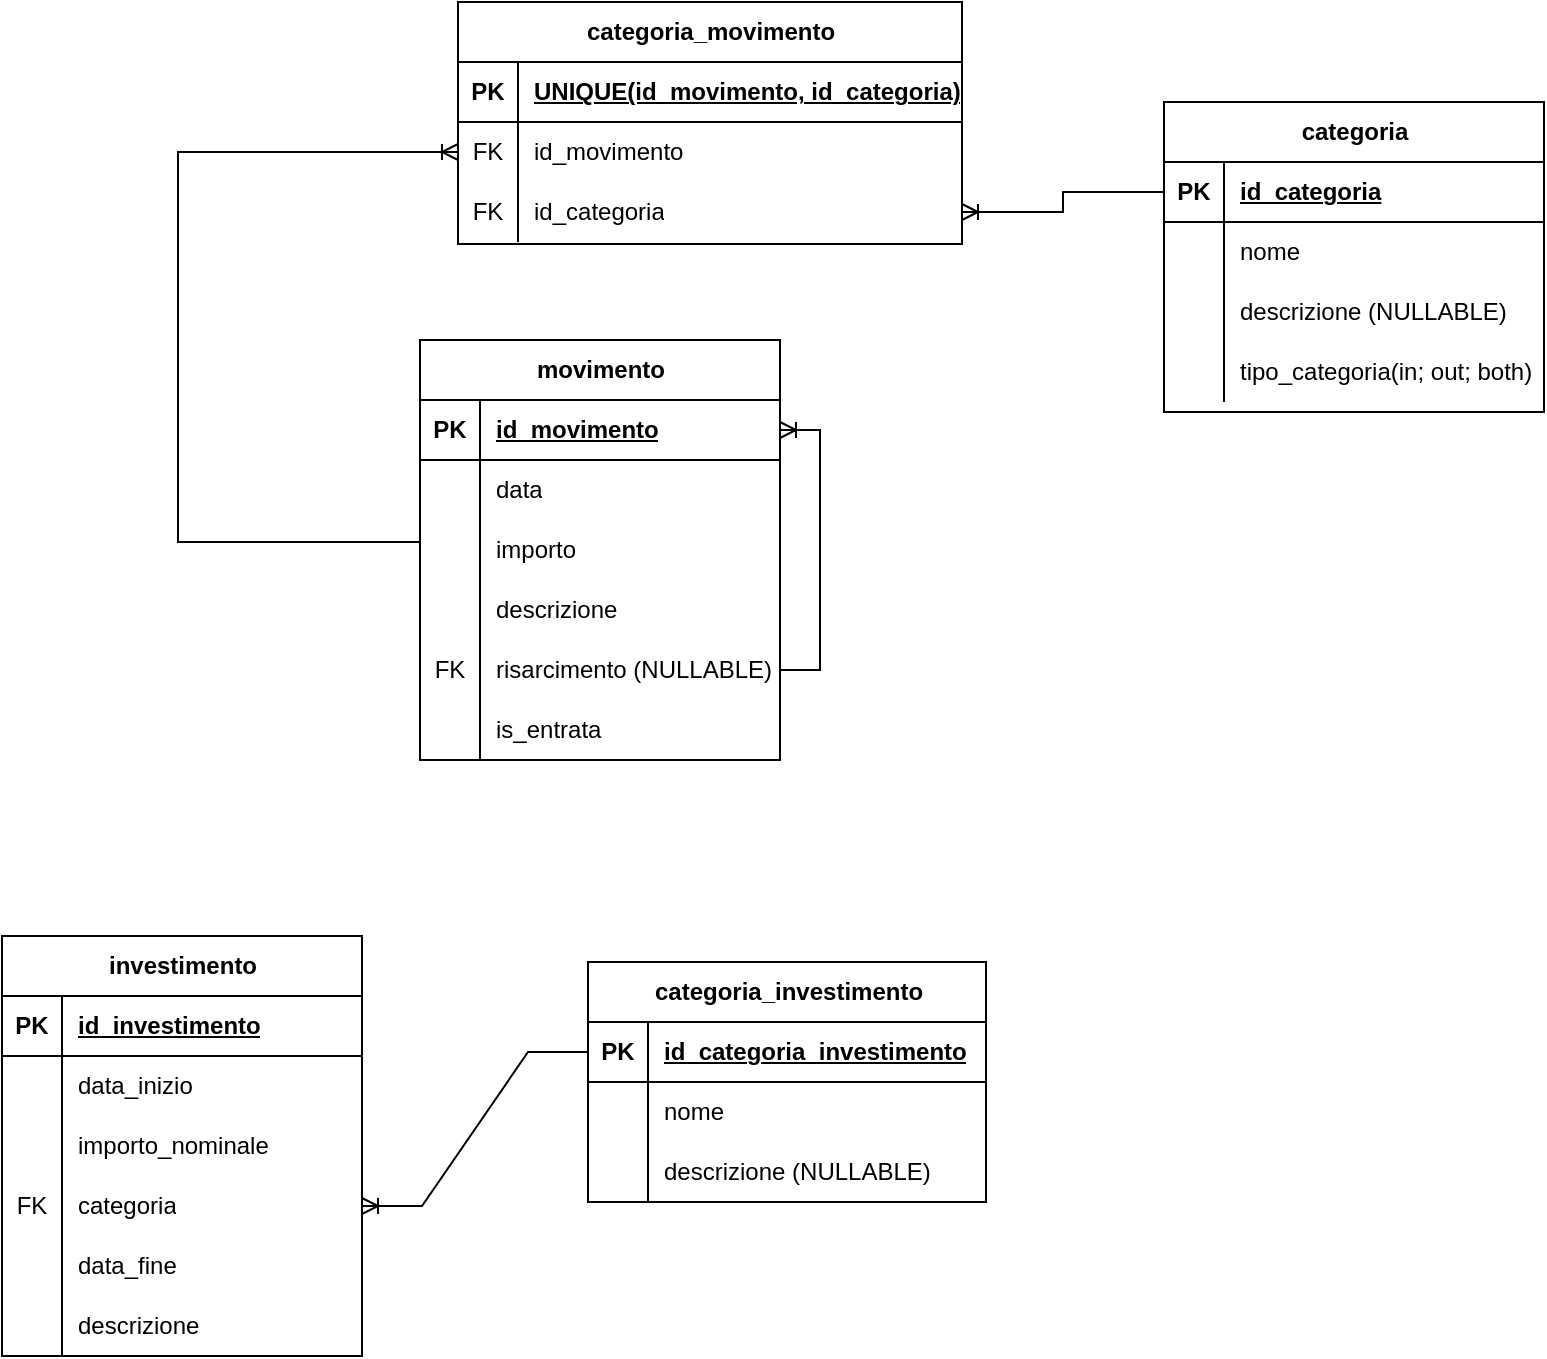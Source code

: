 <mxfile version="20.8.16" type="device"><diagram name="Pagina-1" id="gLdICDKnDoOBDRBeuSgm"><mxGraphModel dx="1434" dy="844" grid="0" gridSize="10" guides="1" tooltips="1" connect="1" arrows="1" fold="1" page="1" pageScale="1" pageWidth="827" pageHeight="1169" math="0" shadow="0"><root><mxCell id="0"/><mxCell id="1" parent="0"/><mxCell id="6j1PNabDuYhqHmHtanBx-16" value="movimento" style="shape=table;startSize=30;container=1;collapsible=1;childLayout=tableLayout;fixedRows=1;rowLines=0;fontStyle=1;align=center;resizeLast=1;html=1;" parent="1" vertex="1"><mxGeometry x="239" y="172" width="180" height="210" as="geometry"/></mxCell><mxCell id="6j1PNabDuYhqHmHtanBx-17" value="" style="shape=tableRow;horizontal=0;startSize=0;swimlaneHead=0;swimlaneBody=0;fillColor=none;collapsible=0;dropTarget=0;points=[[0,0.5],[1,0.5]];portConstraint=eastwest;top=0;left=0;right=0;bottom=1;" parent="6j1PNabDuYhqHmHtanBx-16" vertex="1"><mxGeometry y="30" width="180" height="30" as="geometry"/></mxCell><mxCell id="6j1PNabDuYhqHmHtanBx-18" value="PK" style="shape=partialRectangle;connectable=0;fillColor=none;top=0;left=0;bottom=0;right=0;fontStyle=1;overflow=hidden;whiteSpace=wrap;html=1;" parent="6j1PNabDuYhqHmHtanBx-17" vertex="1"><mxGeometry width="30" height="30" as="geometry"><mxRectangle width="30" height="30" as="alternateBounds"/></mxGeometry></mxCell><mxCell id="6j1PNabDuYhqHmHtanBx-19" value="id_movimento" style="shape=partialRectangle;connectable=0;fillColor=none;top=0;left=0;bottom=0;right=0;align=left;spacingLeft=6;fontStyle=5;overflow=hidden;whiteSpace=wrap;html=1;" parent="6j1PNabDuYhqHmHtanBx-17" vertex="1"><mxGeometry x="30" width="150" height="30" as="geometry"><mxRectangle width="150" height="30" as="alternateBounds"/></mxGeometry></mxCell><mxCell id="6j1PNabDuYhqHmHtanBx-20" value="" style="shape=tableRow;horizontal=0;startSize=0;swimlaneHead=0;swimlaneBody=0;fillColor=none;collapsible=0;dropTarget=0;points=[[0,0.5],[1,0.5]];portConstraint=eastwest;top=0;left=0;right=0;bottom=0;" parent="6j1PNabDuYhqHmHtanBx-16" vertex="1"><mxGeometry y="60" width="180" height="30" as="geometry"/></mxCell><mxCell id="6j1PNabDuYhqHmHtanBx-21" value="" style="shape=partialRectangle;connectable=0;fillColor=none;top=0;left=0;bottom=0;right=0;editable=1;overflow=hidden;whiteSpace=wrap;html=1;" parent="6j1PNabDuYhqHmHtanBx-20" vertex="1"><mxGeometry width="30" height="30" as="geometry"><mxRectangle width="30" height="30" as="alternateBounds"/></mxGeometry></mxCell><mxCell id="6j1PNabDuYhqHmHtanBx-22" value="data" style="shape=partialRectangle;connectable=0;fillColor=none;top=0;left=0;bottom=0;right=0;align=left;spacingLeft=6;overflow=hidden;whiteSpace=wrap;html=1;" parent="6j1PNabDuYhqHmHtanBx-20" vertex="1"><mxGeometry x="30" width="150" height="30" as="geometry"><mxRectangle width="150" height="30" as="alternateBounds"/></mxGeometry></mxCell><mxCell id="6j1PNabDuYhqHmHtanBx-23" value="" style="shape=tableRow;horizontal=0;startSize=0;swimlaneHead=0;swimlaneBody=0;fillColor=none;collapsible=0;dropTarget=0;points=[[0,0.5],[1,0.5]];portConstraint=eastwest;top=0;left=0;right=0;bottom=0;" parent="6j1PNabDuYhqHmHtanBx-16" vertex="1"><mxGeometry y="90" width="180" height="30" as="geometry"/></mxCell><mxCell id="6j1PNabDuYhqHmHtanBx-24" value="" style="shape=partialRectangle;connectable=0;fillColor=none;top=0;left=0;bottom=0;right=0;editable=1;overflow=hidden;whiteSpace=wrap;html=1;" parent="6j1PNabDuYhqHmHtanBx-23" vertex="1"><mxGeometry width="30" height="30" as="geometry"><mxRectangle width="30" height="30" as="alternateBounds"/></mxGeometry></mxCell><mxCell id="6j1PNabDuYhqHmHtanBx-25" value="importo" style="shape=partialRectangle;connectable=0;fillColor=none;top=0;left=0;bottom=0;right=0;align=left;spacingLeft=6;overflow=hidden;whiteSpace=wrap;html=1;" parent="6j1PNabDuYhqHmHtanBx-23" vertex="1"><mxGeometry x="30" width="150" height="30" as="geometry"><mxRectangle width="150" height="30" as="alternateBounds"/></mxGeometry></mxCell><mxCell id="6j1PNabDuYhqHmHtanBx-149" style="shape=tableRow;horizontal=0;startSize=0;swimlaneHead=0;swimlaneBody=0;fillColor=none;collapsible=0;dropTarget=0;points=[[0,0.5],[1,0.5]];portConstraint=eastwest;top=0;left=0;right=0;bottom=0;" parent="6j1PNabDuYhqHmHtanBx-16" vertex="1"><mxGeometry y="120" width="180" height="30" as="geometry"/></mxCell><mxCell id="6j1PNabDuYhqHmHtanBx-150" style="shape=partialRectangle;connectable=0;fillColor=none;top=0;left=0;bottom=0;right=0;editable=1;overflow=hidden;whiteSpace=wrap;html=1;" parent="6j1PNabDuYhqHmHtanBx-149" vertex="1"><mxGeometry width="30" height="30" as="geometry"><mxRectangle width="30" height="30" as="alternateBounds"/></mxGeometry></mxCell><mxCell id="6j1PNabDuYhqHmHtanBx-151" value="descrizione" style="shape=partialRectangle;connectable=0;fillColor=none;top=0;left=0;bottom=0;right=0;align=left;spacingLeft=6;overflow=hidden;whiteSpace=wrap;html=1;" parent="6j1PNabDuYhqHmHtanBx-149" vertex="1"><mxGeometry x="30" width="150" height="30" as="geometry"><mxRectangle width="150" height="30" as="alternateBounds"/></mxGeometry></mxCell><mxCell id="iELawTPkx-674jfvepgr-1" style="edgeStyle=orthogonalEdgeStyle;rounded=0;orthogonalLoop=1;jettySize=auto;html=1;entryX=1;entryY=0.5;entryDx=0;entryDy=0;exitX=1;exitY=0.5;exitDx=0;exitDy=0;endArrow=ERoneToMany;endFill=0;startArrow=none;startFill=0;" edge="1" parent="6j1PNabDuYhqHmHtanBx-16" source="n3xjSGd2jIdMW5P3OytB-36" target="6j1PNabDuYhqHmHtanBx-17"><mxGeometry relative="1" as="geometry"/></mxCell><mxCell id="n3xjSGd2jIdMW5P3OytB-36" style="shape=tableRow;horizontal=0;startSize=0;swimlaneHead=0;swimlaneBody=0;fillColor=none;collapsible=0;dropTarget=0;points=[[0,0.5],[1,0.5]];portConstraint=eastwest;top=0;left=0;right=0;bottom=0;" parent="6j1PNabDuYhqHmHtanBx-16" vertex="1"><mxGeometry y="150" width="180" height="30" as="geometry"/></mxCell><mxCell id="n3xjSGd2jIdMW5P3OytB-37" value="FK" style="shape=partialRectangle;connectable=0;fillColor=none;top=0;left=0;bottom=0;right=0;editable=1;overflow=hidden;whiteSpace=wrap;html=1;" parent="n3xjSGd2jIdMW5P3OytB-36" vertex="1"><mxGeometry width="30" height="30" as="geometry"><mxRectangle width="30" height="30" as="alternateBounds"/></mxGeometry></mxCell><mxCell id="n3xjSGd2jIdMW5P3OytB-38" value="risarcimento (NULLABLE)" style="shape=partialRectangle;connectable=0;fillColor=none;top=0;left=0;bottom=0;right=0;align=left;spacingLeft=6;overflow=hidden;whiteSpace=wrap;html=1;" parent="n3xjSGd2jIdMW5P3OytB-36" vertex="1"><mxGeometry x="30" width="150" height="30" as="geometry"><mxRectangle width="150" height="30" as="alternateBounds"/></mxGeometry></mxCell><mxCell id="iELawTPkx-674jfvepgr-2" style="shape=tableRow;horizontal=0;startSize=0;swimlaneHead=0;swimlaneBody=0;fillColor=none;collapsible=0;dropTarget=0;points=[[0,0.5],[1,0.5]];portConstraint=eastwest;top=0;left=0;right=0;bottom=0;" vertex="1" parent="6j1PNabDuYhqHmHtanBx-16"><mxGeometry y="180" width="180" height="30" as="geometry"/></mxCell><mxCell id="iELawTPkx-674jfvepgr-3" style="shape=partialRectangle;connectable=0;fillColor=none;top=0;left=0;bottom=0;right=0;editable=1;overflow=hidden;whiteSpace=wrap;html=1;" vertex="1" parent="iELawTPkx-674jfvepgr-2"><mxGeometry width="30" height="30" as="geometry"><mxRectangle width="30" height="30" as="alternateBounds"/></mxGeometry></mxCell><mxCell id="iELawTPkx-674jfvepgr-4" value="is_entrata" style="shape=partialRectangle;connectable=0;fillColor=none;top=0;left=0;bottom=0;right=0;align=left;spacingLeft=6;overflow=hidden;whiteSpace=wrap;html=1;" vertex="1" parent="iELawTPkx-674jfvepgr-2"><mxGeometry x="30" width="150" height="30" as="geometry"><mxRectangle width="150" height="30" as="alternateBounds"/></mxGeometry></mxCell><mxCell id="6j1PNabDuYhqHmHtanBx-61" value="categoria" style="shape=table;startSize=30;container=1;collapsible=1;childLayout=tableLayout;fixedRows=1;rowLines=0;fontStyle=1;align=center;resizeLast=1;html=1;" parent="1" vertex="1"><mxGeometry x="611" y="53" width="190" height="155" as="geometry"/></mxCell><mxCell id="6j1PNabDuYhqHmHtanBx-62" value="" style="shape=tableRow;horizontal=0;startSize=0;swimlaneHead=0;swimlaneBody=0;fillColor=none;collapsible=0;dropTarget=0;points=[[0,0.5],[1,0.5]];portConstraint=eastwest;top=0;left=0;right=0;bottom=1;" parent="6j1PNabDuYhqHmHtanBx-61" vertex="1"><mxGeometry y="30" width="190" height="30" as="geometry"/></mxCell><mxCell id="6j1PNabDuYhqHmHtanBx-63" value="PK" style="shape=partialRectangle;connectable=0;fillColor=none;top=0;left=0;bottom=0;right=0;fontStyle=1;overflow=hidden;whiteSpace=wrap;html=1;" parent="6j1PNabDuYhqHmHtanBx-62" vertex="1"><mxGeometry width="30" height="30" as="geometry"><mxRectangle width="30" height="30" as="alternateBounds"/></mxGeometry></mxCell><mxCell id="6j1PNabDuYhqHmHtanBx-64" value="id_categoria" style="shape=partialRectangle;connectable=0;fillColor=none;top=0;left=0;bottom=0;right=0;align=left;spacingLeft=6;fontStyle=5;overflow=hidden;whiteSpace=wrap;html=1;" parent="6j1PNabDuYhqHmHtanBx-62" vertex="1"><mxGeometry x="30" width="160" height="30" as="geometry"><mxRectangle width="160" height="30" as="alternateBounds"/></mxGeometry></mxCell><mxCell id="6j1PNabDuYhqHmHtanBx-65" value="" style="shape=tableRow;horizontal=0;startSize=0;swimlaneHead=0;swimlaneBody=0;fillColor=none;collapsible=0;dropTarget=0;points=[[0,0.5],[1,0.5]];portConstraint=eastwest;top=0;left=0;right=0;bottom=0;" parent="6j1PNabDuYhqHmHtanBx-61" vertex="1"><mxGeometry y="60" width="190" height="30" as="geometry"/></mxCell><mxCell id="6j1PNabDuYhqHmHtanBx-66" value="" style="shape=partialRectangle;connectable=0;fillColor=none;top=0;left=0;bottom=0;right=0;editable=1;overflow=hidden;whiteSpace=wrap;html=1;" parent="6j1PNabDuYhqHmHtanBx-65" vertex="1"><mxGeometry width="30" height="30" as="geometry"><mxRectangle width="30" height="30" as="alternateBounds"/></mxGeometry></mxCell><mxCell id="6j1PNabDuYhqHmHtanBx-67" value="nome" style="shape=partialRectangle;connectable=0;fillColor=none;top=0;left=0;bottom=0;right=0;align=left;spacingLeft=6;overflow=hidden;whiteSpace=wrap;html=1;" parent="6j1PNabDuYhqHmHtanBx-65" vertex="1"><mxGeometry x="30" width="160" height="30" as="geometry"><mxRectangle width="160" height="30" as="alternateBounds"/></mxGeometry></mxCell><mxCell id="6j1PNabDuYhqHmHtanBx-68" value="" style="shape=tableRow;horizontal=0;startSize=0;swimlaneHead=0;swimlaneBody=0;fillColor=none;collapsible=0;dropTarget=0;points=[[0,0.5],[1,0.5]];portConstraint=eastwest;top=0;left=0;right=0;bottom=0;" parent="6j1PNabDuYhqHmHtanBx-61" vertex="1"><mxGeometry y="90" width="190" height="30" as="geometry"/></mxCell><mxCell id="6j1PNabDuYhqHmHtanBx-69" value="" style="shape=partialRectangle;connectable=0;fillColor=none;top=0;left=0;bottom=0;right=0;editable=1;overflow=hidden;whiteSpace=wrap;html=1;" parent="6j1PNabDuYhqHmHtanBx-68" vertex="1"><mxGeometry width="30" height="30" as="geometry"><mxRectangle width="30" height="30" as="alternateBounds"/></mxGeometry></mxCell><mxCell id="6j1PNabDuYhqHmHtanBx-70" value="descrizione (NULLABLE)" style="shape=partialRectangle;connectable=0;fillColor=none;top=0;left=0;bottom=0;right=0;align=left;spacingLeft=6;overflow=hidden;whiteSpace=wrap;html=1;" parent="6j1PNabDuYhqHmHtanBx-68" vertex="1"><mxGeometry x="30" width="160" height="30" as="geometry"><mxRectangle width="160" height="30" as="alternateBounds"/></mxGeometry></mxCell><mxCell id="n3xjSGd2jIdMW5P3OytB-1" style="shape=tableRow;horizontal=0;startSize=0;swimlaneHead=0;swimlaneBody=0;fillColor=none;collapsible=0;dropTarget=0;points=[[0,0.5],[1,0.5]];portConstraint=eastwest;top=0;left=0;right=0;bottom=0;" parent="6j1PNabDuYhqHmHtanBx-61" vertex="1"><mxGeometry y="120" width="190" height="30" as="geometry"/></mxCell><mxCell id="n3xjSGd2jIdMW5P3OytB-2" style="shape=partialRectangle;connectable=0;fillColor=none;top=0;left=0;bottom=0;right=0;editable=1;overflow=hidden;whiteSpace=wrap;html=1;" parent="n3xjSGd2jIdMW5P3OytB-1" vertex="1"><mxGeometry width="30" height="30" as="geometry"><mxRectangle width="30" height="30" as="alternateBounds"/></mxGeometry></mxCell><mxCell id="n3xjSGd2jIdMW5P3OytB-3" value="tipo_categoria(in; out; both)" style="shape=partialRectangle;connectable=0;fillColor=none;top=0;left=0;bottom=0;right=0;align=left;spacingLeft=6;overflow=hidden;whiteSpace=wrap;html=1;" parent="n3xjSGd2jIdMW5P3OytB-1" vertex="1"><mxGeometry x="30" width="160" height="30" as="geometry"><mxRectangle width="160" height="30" as="alternateBounds"/></mxGeometry></mxCell><mxCell id="6j1PNabDuYhqHmHtanBx-105" value="investimento" style="shape=table;startSize=30;container=1;collapsible=1;childLayout=tableLayout;fixedRows=1;rowLines=0;fontStyle=1;align=center;resizeLast=1;html=1;" parent="1" vertex="1"><mxGeometry x="30" y="470" width="180" height="210" as="geometry"/></mxCell><mxCell id="6j1PNabDuYhqHmHtanBx-106" value="" style="shape=tableRow;horizontal=0;startSize=0;swimlaneHead=0;swimlaneBody=0;fillColor=none;collapsible=0;dropTarget=0;points=[[0,0.5],[1,0.5]];portConstraint=eastwest;top=0;left=0;right=0;bottom=1;" parent="6j1PNabDuYhqHmHtanBx-105" vertex="1"><mxGeometry y="30" width="180" height="30" as="geometry"/></mxCell><mxCell id="6j1PNabDuYhqHmHtanBx-107" value="PK" style="shape=partialRectangle;connectable=0;fillColor=none;top=0;left=0;bottom=0;right=0;fontStyle=1;overflow=hidden;whiteSpace=wrap;html=1;" parent="6j1PNabDuYhqHmHtanBx-106" vertex="1"><mxGeometry width="30" height="30" as="geometry"><mxRectangle width="30" height="30" as="alternateBounds"/></mxGeometry></mxCell><mxCell id="6j1PNabDuYhqHmHtanBx-108" value="id_investimento" style="shape=partialRectangle;connectable=0;fillColor=none;top=0;left=0;bottom=0;right=0;align=left;spacingLeft=6;fontStyle=5;overflow=hidden;whiteSpace=wrap;html=1;" parent="6j1PNabDuYhqHmHtanBx-106" vertex="1"><mxGeometry x="30" width="150" height="30" as="geometry"><mxRectangle width="150" height="30" as="alternateBounds"/></mxGeometry></mxCell><mxCell id="6j1PNabDuYhqHmHtanBx-109" value="" style="shape=tableRow;horizontal=0;startSize=0;swimlaneHead=0;swimlaneBody=0;fillColor=none;collapsible=0;dropTarget=0;points=[[0,0.5],[1,0.5]];portConstraint=eastwest;top=0;left=0;right=0;bottom=0;" parent="6j1PNabDuYhqHmHtanBx-105" vertex="1"><mxGeometry y="60" width="180" height="30" as="geometry"/></mxCell><mxCell id="6j1PNabDuYhqHmHtanBx-110" value="" style="shape=partialRectangle;connectable=0;fillColor=none;top=0;left=0;bottom=0;right=0;editable=1;overflow=hidden;whiteSpace=wrap;html=1;" parent="6j1PNabDuYhqHmHtanBx-109" vertex="1"><mxGeometry width="30" height="30" as="geometry"><mxRectangle width="30" height="30" as="alternateBounds"/></mxGeometry></mxCell><mxCell id="6j1PNabDuYhqHmHtanBx-111" value="data_inizio" style="shape=partialRectangle;connectable=0;fillColor=none;top=0;left=0;bottom=0;right=0;align=left;spacingLeft=6;overflow=hidden;whiteSpace=wrap;html=1;" parent="6j1PNabDuYhqHmHtanBx-109" vertex="1"><mxGeometry x="30" width="150" height="30" as="geometry"><mxRectangle width="150" height="30" as="alternateBounds"/></mxGeometry></mxCell><mxCell id="6j1PNabDuYhqHmHtanBx-112" value="" style="shape=tableRow;horizontal=0;startSize=0;swimlaneHead=0;swimlaneBody=0;fillColor=none;collapsible=0;dropTarget=0;points=[[0,0.5],[1,0.5]];portConstraint=eastwest;top=0;left=0;right=0;bottom=0;" parent="6j1PNabDuYhqHmHtanBx-105" vertex="1"><mxGeometry y="90" width="180" height="30" as="geometry"/></mxCell><mxCell id="6j1PNabDuYhqHmHtanBx-113" value="" style="shape=partialRectangle;connectable=0;fillColor=none;top=0;left=0;bottom=0;right=0;editable=1;overflow=hidden;whiteSpace=wrap;html=1;" parent="6j1PNabDuYhqHmHtanBx-112" vertex="1"><mxGeometry width="30" height="30" as="geometry"><mxRectangle width="30" height="30" as="alternateBounds"/></mxGeometry></mxCell><mxCell id="6j1PNabDuYhqHmHtanBx-114" value="importo_nominale" style="shape=partialRectangle;connectable=0;fillColor=none;top=0;left=0;bottom=0;right=0;align=left;spacingLeft=6;overflow=hidden;whiteSpace=wrap;html=1;" parent="6j1PNabDuYhqHmHtanBx-112" vertex="1"><mxGeometry x="30" width="150" height="30" as="geometry"><mxRectangle width="150" height="30" as="alternateBounds"/></mxGeometry></mxCell><mxCell id="6j1PNabDuYhqHmHtanBx-115" value="" style="shape=tableRow;horizontal=0;startSize=0;swimlaneHead=0;swimlaneBody=0;fillColor=none;collapsible=0;dropTarget=0;points=[[0,0.5],[1,0.5]];portConstraint=eastwest;top=0;left=0;right=0;bottom=0;" parent="6j1PNabDuYhqHmHtanBx-105" vertex="1"><mxGeometry y="120" width="180" height="30" as="geometry"/></mxCell><mxCell id="6j1PNabDuYhqHmHtanBx-116" value="FK" style="shape=partialRectangle;connectable=0;fillColor=none;top=0;left=0;bottom=0;right=0;editable=1;overflow=hidden;whiteSpace=wrap;html=1;" parent="6j1PNabDuYhqHmHtanBx-115" vertex="1"><mxGeometry width="30" height="30" as="geometry"><mxRectangle width="30" height="30" as="alternateBounds"/></mxGeometry></mxCell><mxCell id="6j1PNabDuYhqHmHtanBx-117" value="categoria" style="shape=partialRectangle;connectable=0;fillColor=none;top=0;left=0;bottom=0;right=0;align=left;spacingLeft=6;overflow=hidden;whiteSpace=wrap;html=1;" parent="6j1PNabDuYhqHmHtanBx-115" vertex="1"><mxGeometry x="30" width="150" height="30" as="geometry"><mxRectangle width="150" height="30" as="alternateBounds"/></mxGeometry></mxCell><mxCell id="6j1PNabDuYhqHmHtanBx-122" style="shape=tableRow;horizontal=0;startSize=0;swimlaneHead=0;swimlaneBody=0;fillColor=none;collapsible=0;dropTarget=0;points=[[0,0.5],[1,0.5]];portConstraint=eastwest;top=0;left=0;right=0;bottom=0;" parent="6j1PNabDuYhqHmHtanBx-105" vertex="1"><mxGeometry y="150" width="180" height="30" as="geometry"/></mxCell><mxCell id="6j1PNabDuYhqHmHtanBx-123" style="shape=partialRectangle;connectable=0;fillColor=none;top=0;left=0;bottom=0;right=0;editable=1;overflow=hidden;whiteSpace=wrap;html=1;" parent="6j1PNabDuYhqHmHtanBx-122" vertex="1"><mxGeometry width="30" height="30" as="geometry"><mxRectangle width="30" height="30" as="alternateBounds"/></mxGeometry></mxCell><mxCell id="6j1PNabDuYhqHmHtanBx-124" value="data_fine" style="shape=partialRectangle;connectable=0;fillColor=none;top=0;left=0;bottom=0;right=0;align=left;spacingLeft=6;overflow=hidden;whiteSpace=wrap;html=1;" parent="6j1PNabDuYhqHmHtanBx-122" vertex="1"><mxGeometry x="30" width="150" height="30" as="geometry"><mxRectangle width="150" height="30" as="alternateBounds"/></mxGeometry></mxCell><mxCell id="6j1PNabDuYhqHmHtanBx-125" style="shape=tableRow;horizontal=0;startSize=0;swimlaneHead=0;swimlaneBody=0;fillColor=none;collapsible=0;dropTarget=0;points=[[0,0.5],[1,0.5]];portConstraint=eastwest;top=0;left=0;right=0;bottom=0;" parent="6j1PNabDuYhqHmHtanBx-105" vertex="1"><mxGeometry y="180" width="180" height="30" as="geometry"/></mxCell><mxCell id="6j1PNabDuYhqHmHtanBx-126" style="shape=partialRectangle;connectable=0;fillColor=none;top=0;left=0;bottom=0;right=0;editable=1;overflow=hidden;whiteSpace=wrap;html=1;" parent="6j1PNabDuYhqHmHtanBx-125" vertex="1"><mxGeometry width="30" height="30" as="geometry"><mxRectangle width="30" height="30" as="alternateBounds"/></mxGeometry></mxCell><mxCell id="6j1PNabDuYhqHmHtanBx-127" value="descrizione" style="shape=partialRectangle;connectable=0;fillColor=none;top=0;left=0;bottom=0;right=0;align=left;spacingLeft=6;overflow=hidden;whiteSpace=wrap;html=1;" parent="6j1PNabDuYhqHmHtanBx-125" vertex="1"><mxGeometry x="30" width="150" height="30" as="geometry"><mxRectangle width="150" height="30" as="alternateBounds"/></mxGeometry></mxCell><mxCell id="6j1PNabDuYhqHmHtanBx-128" value="categoria_investimento" style="shape=table;startSize=30;container=1;collapsible=1;childLayout=tableLayout;fixedRows=1;rowLines=0;fontStyle=1;align=center;resizeLast=1;html=1;" parent="1" vertex="1"><mxGeometry x="323" y="483" width="199" height="120" as="geometry"/></mxCell><mxCell id="6j1PNabDuYhqHmHtanBx-129" value="" style="shape=tableRow;horizontal=0;startSize=0;swimlaneHead=0;swimlaneBody=0;fillColor=none;collapsible=0;dropTarget=0;points=[[0,0.5],[1,0.5]];portConstraint=eastwest;top=0;left=0;right=0;bottom=1;" parent="6j1PNabDuYhqHmHtanBx-128" vertex="1"><mxGeometry y="30" width="199" height="30" as="geometry"/></mxCell><mxCell id="6j1PNabDuYhqHmHtanBx-130" value="PK" style="shape=partialRectangle;connectable=0;fillColor=none;top=0;left=0;bottom=0;right=0;fontStyle=1;overflow=hidden;whiteSpace=wrap;html=1;" parent="6j1PNabDuYhqHmHtanBx-129" vertex="1"><mxGeometry width="30" height="30" as="geometry"><mxRectangle width="30" height="30" as="alternateBounds"/></mxGeometry></mxCell><mxCell id="6j1PNabDuYhqHmHtanBx-131" value="id_categoria_investimento" style="shape=partialRectangle;connectable=0;fillColor=none;top=0;left=0;bottom=0;right=0;align=left;spacingLeft=6;fontStyle=5;overflow=hidden;whiteSpace=wrap;html=1;" parent="6j1PNabDuYhqHmHtanBx-129" vertex="1"><mxGeometry x="30" width="169" height="30" as="geometry"><mxRectangle width="169" height="30" as="alternateBounds"/></mxGeometry></mxCell><mxCell id="6j1PNabDuYhqHmHtanBx-132" value="" style="shape=tableRow;horizontal=0;startSize=0;swimlaneHead=0;swimlaneBody=0;fillColor=none;collapsible=0;dropTarget=0;points=[[0,0.5],[1,0.5]];portConstraint=eastwest;top=0;left=0;right=0;bottom=0;" parent="6j1PNabDuYhqHmHtanBx-128" vertex="1"><mxGeometry y="60" width="199" height="30" as="geometry"/></mxCell><mxCell id="6j1PNabDuYhqHmHtanBx-133" value="" style="shape=partialRectangle;connectable=0;fillColor=none;top=0;left=0;bottom=0;right=0;editable=1;overflow=hidden;whiteSpace=wrap;html=1;" parent="6j1PNabDuYhqHmHtanBx-132" vertex="1"><mxGeometry width="30" height="30" as="geometry"><mxRectangle width="30" height="30" as="alternateBounds"/></mxGeometry></mxCell><mxCell id="6j1PNabDuYhqHmHtanBx-134" value="nome" style="shape=partialRectangle;connectable=0;fillColor=none;top=0;left=0;bottom=0;right=0;align=left;spacingLeft=6;overflow=hidden;whiteSpace=wrap;html=1;" parent="6j1PNabDuYhqHmHtanBx-132" vertex="1"><mxGeometry x="30" width="169" height="30" as="geometry"><mxRectangle width="169" height="30" as="alternateBounds"/></mxGeometry></mxCell><mxCell id="6j1PNabDuYhqHmHtanBx-141" style="shape=tableRow;horizontal=0;startSize=0;swimlaneHead=0;swimlaneBody=0;fillColor=none;collapsible=0;dropTarget=0;points=[[0,0.5],[1,0.5]];portConstraint=eastwest;top=0;left=0;right=0;bottom=0;" parent="6j1PNabDuYhqHmHtanBx-128" vertex="1"><mxGeometry y="90" width="199" height="30" as="geometry"/></mxCell><mxCell id="6j1PNabDuYhqHmHtanBx-142" style="shape=partialRectangle;connectable=0;fillColor=none;top=0;left=0;bottom=0;right=0;editable=1;overflow=hidden;whiteSpace=wrap;html=1;" parent="6j1PNabDuYhqHmHtanBx-141" vertex="1"><mxGeometry width="30" height="30" as="geometry"><mxRectangle width="30" height="30" as="alternateBounds"/></mxGeometry></mxCell><mxCell id="6j1PNabDuYhqHmHtanBx-143" value="descrizione (NULLABLE)" style="shape=partialRectangle;connectable=0;fillColor=none;top=0;left=0;bottom=0;right=0;align=left;spacingLeft=6;overflow=hidden;whiteSpace=wrap;html=1;" parent="6j1PNabDuYhqHmHtanBx-141" vertex="1"><mxGeometry x="30" width="169" height="30" as="geometry"><mxRectangle width="169" height="30" as="alternateBounds"/></mxGeometry></mxCell><mxCell id="6j1PNabDuYhqHmHtanBx-145" value="" style="edgeStyle=entityRelationEdgeStyle;fontSize=12;html=1;endArrow=ERoneToMany;rounded=0;entryX=1;entryY=0.5;entryDx=0;entryDy=0;exitX=0;exitY=0.5;exitDx=0;exitDy=0;" parent="1" source="6j1PNabDuYhqHmHtanBx-129" target="6j1PNabDuYhqHmHtanBx-115" edge="1"><mxGeometry width="100" height="100" relative="1" as="geometry"><mxPoint x="510" y="700" as="sourcePoint"/><mxPoint x="460" y="440" as="targetPoint"/></mxGeometry></mxCell><mxCell id="o9cpwyNwTLWZ1SQkBP9W-1" value="categoria_movimento" style="shape=table;startSize=30;container=1;collapsible=1;childLayout=tableLayout;fixedRows=1;rowLines=0;fontStyle=1;align=center;resizeLast=1;html=1;" parent="1" vertex="1"><mxGeometry x="258" y="3" width="252" height="121" as="geometry"/></mxCell><mxCell id="o9cpwyNwTLWZ1SQkBP9W-2" value="" style="shape=tableRow;horizontal=0;startSize=0;swimlaneHead=0;swimlaneBody=0;fillColor=none;collapsible=0;dropTarget=0;points=[[0,0.5],[1,0.5]];portConstraint=eastwest;top=0;left=0;right=0;bottom=1;" parent="o9cpwyNwTLWZ1SQkBP9W-1" vertex="1"><mxGeometry y="30" width="252" height="30" as="geometry"/></mxCell><mxCell id="o9cpwyNwTLWZ1SQkBP9W-3" value="PK" style="shape=partialRectangle;connectable=0;fillColor=none;top=0;left=0;bottom=0;right=0;fontStyle=1;overflow=hidden;whiteSpace=wrap;html=1;" parent="o9cpwyNwTLWZ1SQkBP9W-2" vertex="1"><mxGeometry width="30" height="30" as="geometry"><mxRectangle width="30" height="30" as="alternateBounds"/></mxGeometry></mxCell><mxCell id="o9cpwyNwTLWZ1SQkBP9W-4" value="UNIQUE(id_movimento, id_categoria)" style="shape=partialRectangle;connectable=0;fillColor=none;top=0;left=0;bottom=0;right=0;align=left;spacingLeft=6;fontStyle=5;overflow=hidden;whiteSpace=wrap;html=1;" parent="o9cpwyNwTLWZ1SQkBP9W-2" vertex="1"><mxGeometry x="30" width="222" height="30" as="geometry"><mxRectangle width="222" height="30" as="alternateBounds"/></mxGeometry></mxCell><mxCell id="o9cpwyNwTLWZ1SQkBP9W-5" value="" style="shape=tableRow;horizontal=0;startSize=0;swimlaneHead=0;swimlaneBody=0;fillColor=none;collapsible=0;dropTarget=0;points=[[0,0.5],[1,0.5]];portConstraint=eastwest;top=0;left=0;right=0;bottom=0;" parent="o9cpwyNwTLWZ1SQkBP9W-1" vertex="1"><mxGeometry y="60" width="252" height="30" as="geometry"/></mxCell><mxCell id="o9cpwyNwTLWZ1SQkBP9W-6" value="FK" style="shape=partialRectangle;connectable=0;fillColor=none;top=0;left=0;bottom=0;right=0;editable=1;overflow=hidden;whiteSpace=wrap;html=1;" parent="o9cpwyNwTLWZ1SQkBP9W-5" vertex="1"><mxGeometry width="30" height="30" as="geometry"><mxRectangle width="30" height="30" as="alternateBounds"/></mxGeometry></mxCell><mxCell id="o9cpwyNwTLWZ1SQkBP9W-7" value="id_movimento" style="shape=partialRectangle;connectable=0;fillColor=none;top=0;left=0;bottom=0;right=0;align=left;spacingLeft=6;overflow=hidden;whiteSpace=wrap;html=1;" parent="o9cpwyNwTLWZ1SQkBP9W-5" vertex="1"><mxGeometry x="30" width="222" height="30" as="geometry"><mxRectangle width="222" height="30" as="alternateBounds"/></mxGeometry></mxCell><mxCell id="o9cpwyNwTLWZ1SQkBP9W-8" value="" style="shape=tableRow;horizontal=0;startSize=0;swimlaneHead=0;swimlaneBody=0;fillColor=none;collapsible=0;dropTarget=0;points=[[0,0.5],[1,0.5]];portConstraint=eastwest;top=0;left=0;right=0;bottom=0;" parent="o9cpwyNwTLWZ1SQkBP9W-1" vertex="1"><mxGeometry y="90" width="252" height="30" as="geometry"/></mxCell><mxCell id="o9cpwyNwTLWZ1SQkBP9W-9" value="FK" style="shape=partialRectangle;connectable=0;fillColor=none;top=0;left=0;bottom=0;right=0;editable=1;overflow=hidden;whiteSpace=wrap;html=1;" parent="o9cpwyNwTLWZ1SQkBP9W-8" vertex="1"><mxGeometry width="30" height="30" as="geometry"><mxRectangle width="30" height="30" as="alternateBounds"/></mxGeometry></mxCell><mxCell id="o9cpwyNwTLWZ1SQkBP9W-10" value="id_categoria" style="shape=partialRectangle;connectable=0;fillColor=none;top=0;left=0;bottom=0;right=0;align=left;spacingLeft=6;overflow=hidden;whiteSpace=wrap;html=1;" parent="o9cpwyNwTLWZ1SQkBP9W-8" vertex="1"><mxGeometry x="30" width="222" height="30" as="geometry"><mxRectangle width="222" height="30" as="alternateBounds"/></mxGeometry></mxCell><mxCell id="o9cpwyNwTLWZ1SQkBP9W-24" value="" style="edgeStyle=orthogonalEdgeStyle;fontSize=12;html=1;endArrow=none;startArrow=ERoneToMany;rounded=0;entryX=0;entryY=0.5;entryDx=0;entryDy=0;exitX=0;exitY=0.5;exitDx=0;exitDy=0;startFill=0;endFill=0;" parent="1" source="o9cpwyNwTLWZ1SQkBP9W-5" target="6j1PNabDuYhqHmHtanBx-17" edge="1"><mxGeometry width="100" height="100" relative="1" as="geometry"><mxPoint x="230" y="73" as="sourcePoint"/><mxPoint x="242" y="95" as="targetPoint"/><Array as="points"><mxPoint x="118" y="78"/><mxPoint x="118" y="273"/><mxPoint x="239" y="273"/></Array></mxGeometry></mxCell><mxCell id="iELawTPkx-674jfvepgr-5" style="edgeStyle=orthogonalEdgeStyle;rounded=0;orthogonalLoop=1;jettySize=auto;html=1;entryX=1;entryY=0.5;entryDx=0;entryDy=0;startArrow=none;startFill=0;endArrow=ERoneToMany;endFill=0;" edge="1" parent="1" source="6j1PNabDuYhqHmHtanBx-62" target="o9cpwyNwTLWZ1SQkBP9W-8"><mxGeometry relative="1" as="geometry"/></mxCell></root></mxGraphModel></diagram></mxfile>
